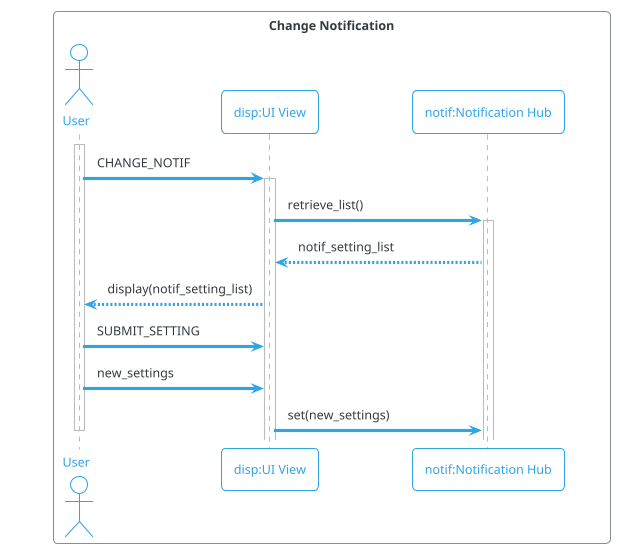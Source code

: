 @startuml change_notif
!theme cerulean-outline
box "Change Notification"
actor "User" as user
participant "disp:UI View" as disp
participant "notif:Notification Hub" as notif
end box
activate user
user -> disp ++ : CHANGE_NOTIF
disp -> notif ++ : retrieve_list()
notif --> disp : notif_setting_list
disp --> user : display(notif_setting_list)
user -> disp : SUBMIT_SETTING
user -> disp : new_settings
disp -> notif : set(new_settings)
deactivate user
@enduml